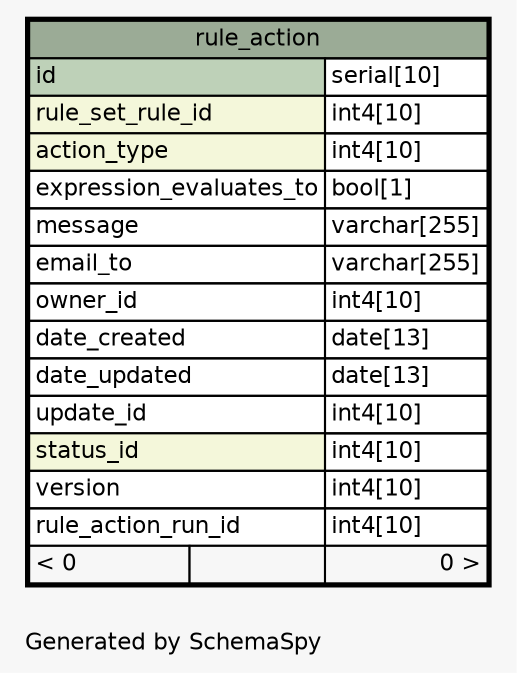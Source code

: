 // dot 2.28.0 on Windows Vista 6.0
// SchemaSpy rev 590
digraph "oneDegreeRelationshipsDiagram" {
  graph [
    rankdir="RL"
    bgcolor="#f7f7f7"
    label="\nGenerated by SchemaSpy"
    labeljust="l"
    nodesep="0.18"
    ranksep="0.46"
    fontname="Helvetica"
    fontsize="11"
  ];
  node [
    fontname="Helvetica"
    fontsize="11"
    shape="plaintext"
  ];
  edge [
    arrowsize="0.8"
  ];
  "rule_action" [
    label=<
    <TABLE BORDER="2" CELLBORDER="1" CELLSPACING="0" BGCOLOR="#ffffff">
      <TR><TD COLSPAN="3" BGCOLOR="#9bab96" ALIGN="CENTER">rule_action</TD></TR>
      <TR><TD PORT="id" COLSPAN="2" BGCOLOR="#bed1b8" ALIGN="LEFT">id</TD><TD PORT="id.type" ALIGN="LEFT">serial[10]</TD></TR>
      <TR><TD PORT="rule_set_rule_id" COLSPAN="2" BGCOLOR="#f4f7da" ALIGN="LEFT">rule_set_rule_id</TD><TD PORT="rule_set_rule_id.type" ALIGN="LEFT">int4[10]</TD></TR>
      <TR><TD PORT="action_type" COLSPAN="2" BGCOLOR="#f4f7da" ALIGN="LEFT">action_type</TD><TD PORT="action_type.type" ALIGN="LEFT">int4[10]</TD></TR>
      <TR><TD PORT="expression_evaluates_to" COLSPAN="2" ALIGN="LEFT">expression_evaluates_to</TD><TD PORT="expression_evaluates_to.type" ALIGN="LEFT">bool[1]</TD></TR>
      <TR><TD PORT="message" COLSPAN="2" ALIGN="LEFT">message</TD><TD PORT="message.type" ALIGN="LEFT">varchar[255]</TD></TR>
      <TR><TD PORT="email_to" COLSPAN="2" ALIGN="LEFT">email_to</TD><TD PORT="email_to.type" ALIGN="LEFT">varchar[255]</TD></TR>
      <TR><TD PORT="owner_id" COLSPAN="2" ALIGN="LEFT">owner_id</TD><TD PORT="owner_id.type" ALIGN="LEFT">int4[10]</TD></TR>
      <TR><TD PORT="date_created" COLSPAN="2" ALIGN="LEFT">date_created</TD><TD PORT="date_created.type" ALIGN="LEFT">date[13]</TD></TR>
      <TR><TD PORT="date_updated" COLSPAN="2" ALIGN="LEFT">date_updated</TD><TD PORT="date_updated.type" ALIGN="LEFT">date[13]</TD></TR>
      <TR><TD PORT="update_id" COLSPAN="2" ALIGN="LEFT">update_id</TD><TD PORT="update_id.type" ALIGN="LEFT">int4[10]</TD></TR>
      <TR><TD PORT="status_id" COLSPAN="2" BGCOLOR="#f4f7da" ALIGN="LEFT">status_id</TD><TD PORT="status_id.type" ALIGN="LEFT">int4[10]</TD></TR>
      <TR><TD PORT="version" COLSPAN="2" ALIGN="LEFT">version</TD><TD PORT="version.type" ALIGN="LEFT">int4[10]</TD></TR>
      <TR><TD PORT="rule_action_run_id" COLSPAN="2" ALIGN="LEFT">rule_action_run_id</TD><TD PORT="rule_action_run_id.type" ALIGN="LEFT">int4[10]</TD></TR>
      <TR><TD ALIGN="LEFT" BGCOLOR="#f7f7f7">&lt; 0</TD><TD ALIGN="RIGHT" BGCOLOR="#f7f7f7">  </TD><TD ALIGN="RIGHT" BGCOLOR="#f7f7f7">0 &gt;</TD></TR>
    </TABLE>>
    URL="rule_action.html"
    tooltip="rule_action"
  ];
}
